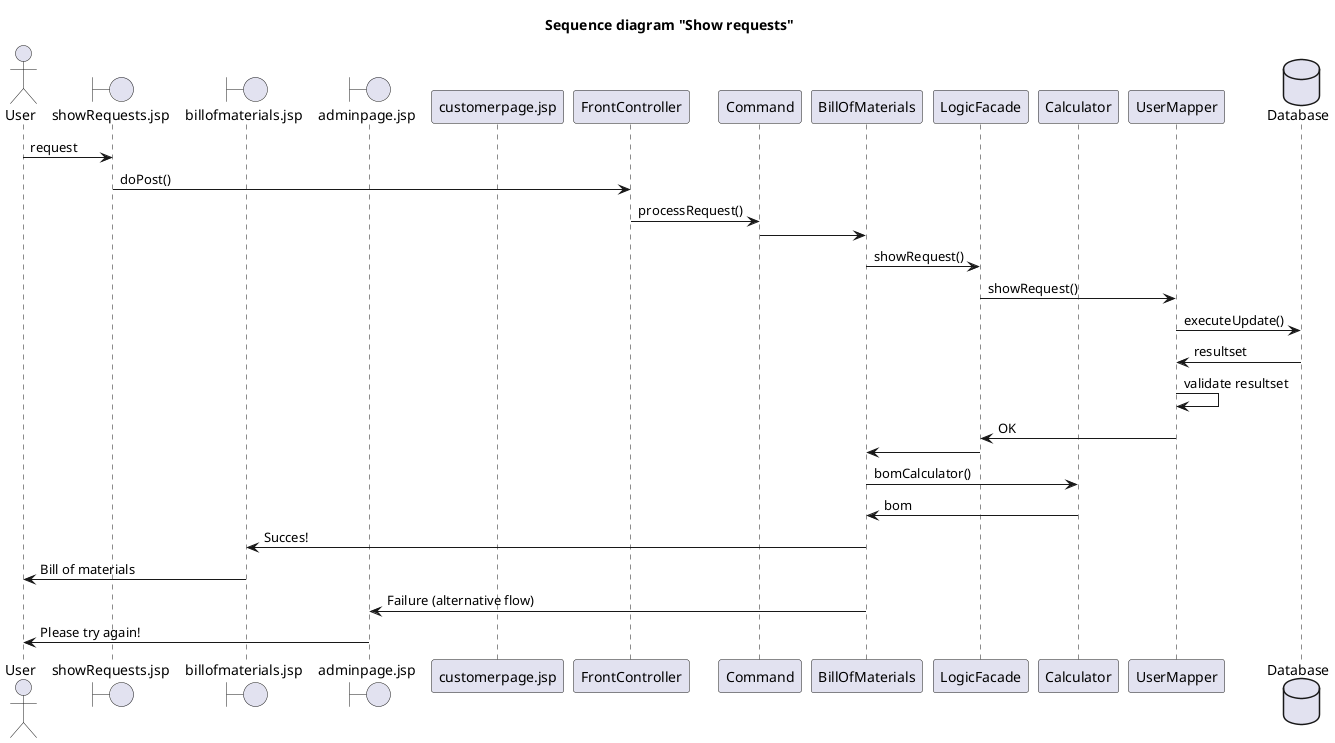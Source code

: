 @startuml

title Sequence diagram "Show requests"

actor User
boundary showRequests.jsp
boundary billofmaterials.jsp
boundary adminpage.jsp
participant customerpage.jsp
participant FrontController
participant Command
participant BillOfMaterials
participant LogicFacade
participant Calculator
participant UserMapper
database Database

User -> showRequests.jsp : request
showRequests.jsp -> FrontController : doPost()
FrontController -> Command : processRequest()
Command -> BillOfMaterials :
BillOfMaterials -> LogicFacade : showRequest()
LogicFacade -> UserMapper : showRequest()
UserMapper -> Database : executeUpdate()
Database -> UserMapper : resultset
UserMapper -> UserMapper : validate resultset
UserMapper -> LogicFacade : OK
LogicFacade -> BillOfMaterials
BillOfMaterials -> Calculator : bomCalculator()
Calculator -> BillOfMaterials : bom
BillOfMaterials -> billofmaterials.jsp : Succes!
billofmaterials.jsp -> User : Bill of materials
BillOfMaterials -> adminpage.jsp : Failure (alternative flow)
adminpage.jsp -> User : Please try again!
@enduml
